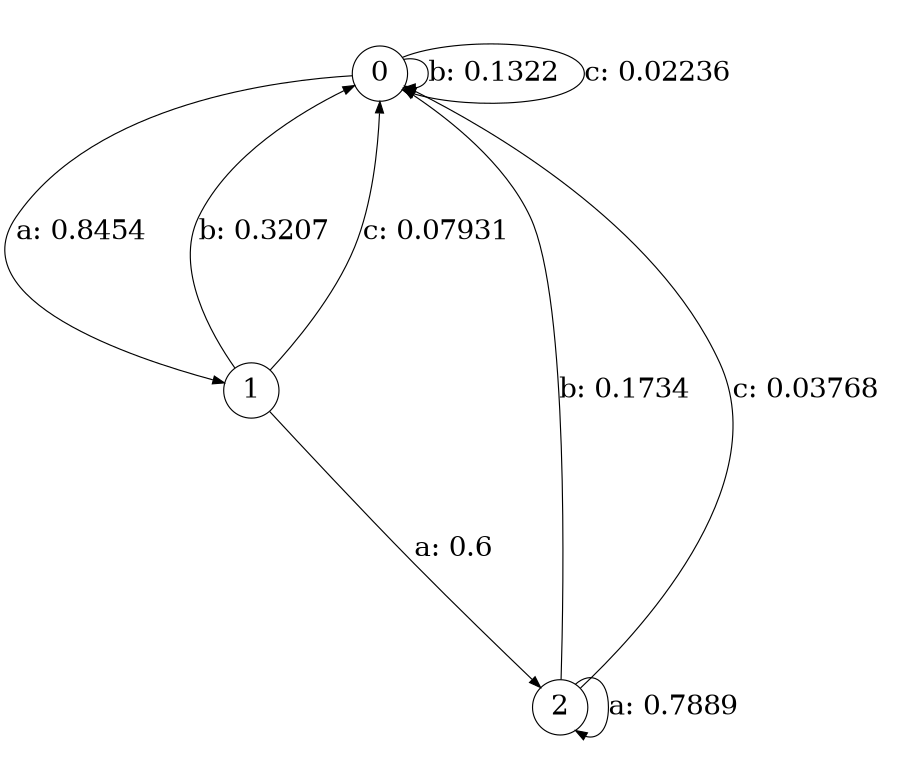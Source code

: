 digraph "d6-500nw-t0-cen-SML" {
size = "6,8.5";
ratio = "fill";
node [shape = circle];
node [fontsize = 24];
edge [fontsize = 24];
0 -> 1 [label = "a: 0.8454   "];
0 -> 0 [label = "b: 0.1322   "];
0 -> 0 [label = "c: 0.02236  "];
1 -> 2 [label = "a: 0.6      "];
1 -> 0 [label = "b: 0.3207   "];
1 -> 0 [label = "c: 0.07931  "];
2 -> 2 [label = "a: 0.7889   "];
2 -> 0 [label = "b: 0.1734   "];
2 -> 0 [label = "c: 0.03768  "];
}